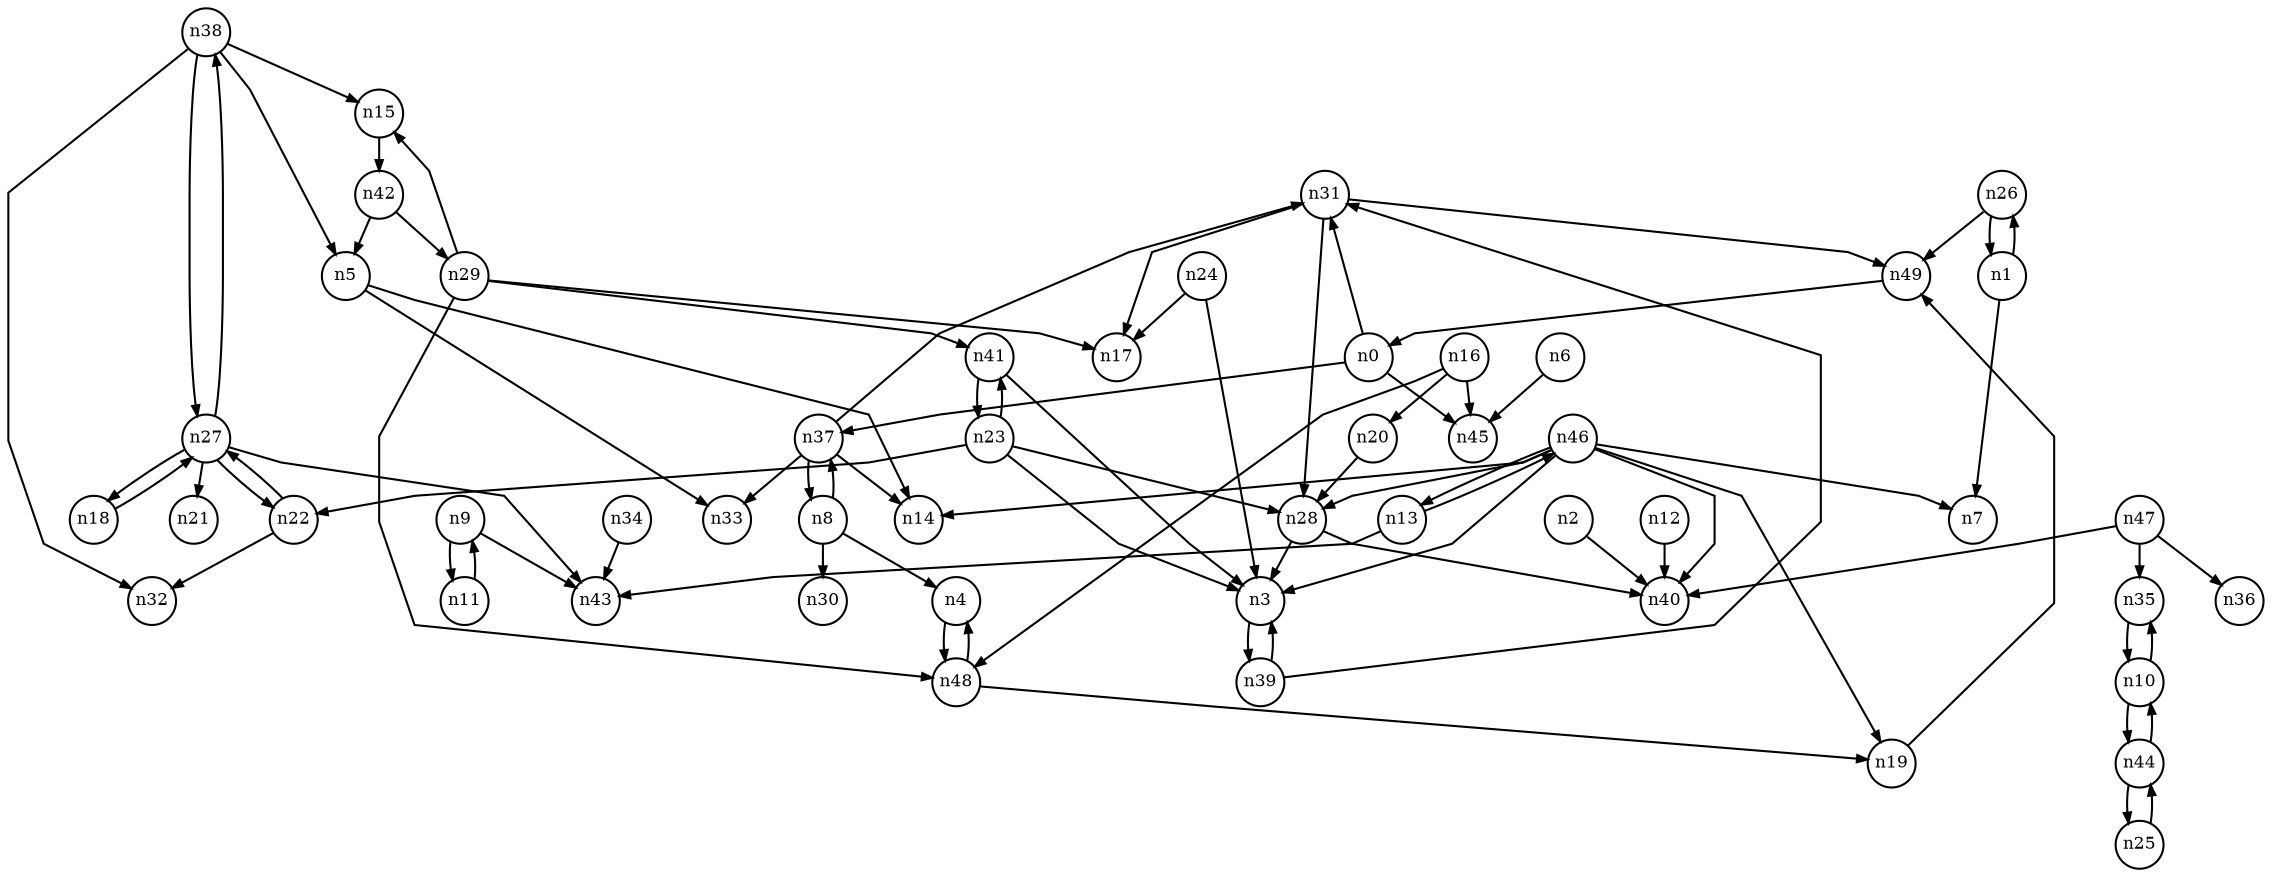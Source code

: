 digraph G{
splines=polyline;
ranksep=0.22;
nodesep=0.22;
nodesize=0.16;
fontsize=8
edge [arrowsize=0.5]
node [fontsize=8 shape=circle width=0.32 fixedsize=shape];

n31 -> n17
n31 -> n28
n31 -> n49
n0 -> n31
n0 -> n37
n0 -> n45
n37 -> n14
n37 -> n31
n37 -> n33
n37 -> n8
n1 -> n7
n1 -> n26
n26 -> n49
n26 -> n1
n2 -> n40
n5 -> n14
n5 -> n33
n6 -> n45
n4 -> n48
n8 -> n4
n8 -> n30
n8 -> n37
n9 -> n43
n9 -> n11
n35 -> n10
n10 -> n35
n10 -> n44
n11 -> n9
n12 -> n40
n13 -> n43
n13 -> n46
n20 -> n28
n16 -> n20
n16 -> n45
n16 -> n48
n48 -> n4
n48 -> n19
n49 -> n0
n19 -> n49
n28 -> n3
n28 -> n40
n22 -> n32
n22 -> n27
n3 -> n39
n23 -> n3
n23 -> n22
n23 -> n28
n23 -> n41
n41 -> n3
n41 -> n23
n24 -> n3
n24 -> n17
n44 -> n10
n44 -> n25
n25 -> n44
n18 -> n27
n27 -> n18
n27 -> n21
n27 -> n22
n27 -> n38
n27 -> n43
n38 -> n5
n38 -> n15
n38 -> n32
n38 -> n27
n15 -> n42
n29 -> n15
n29 -> n17
n29 -> n41
n29 -> n48
n34 -> n43
n39 -> n3
n39 -> n31
n42 -> n5
n42 -> n29
n46 -> n3
n46 -> n7
n46 -> n13
n46 -> n14
n46 -> n19
n46 -> n28
n46 -> n40
n47 -> n35
n47 -> n36
n47 -> n40
}
